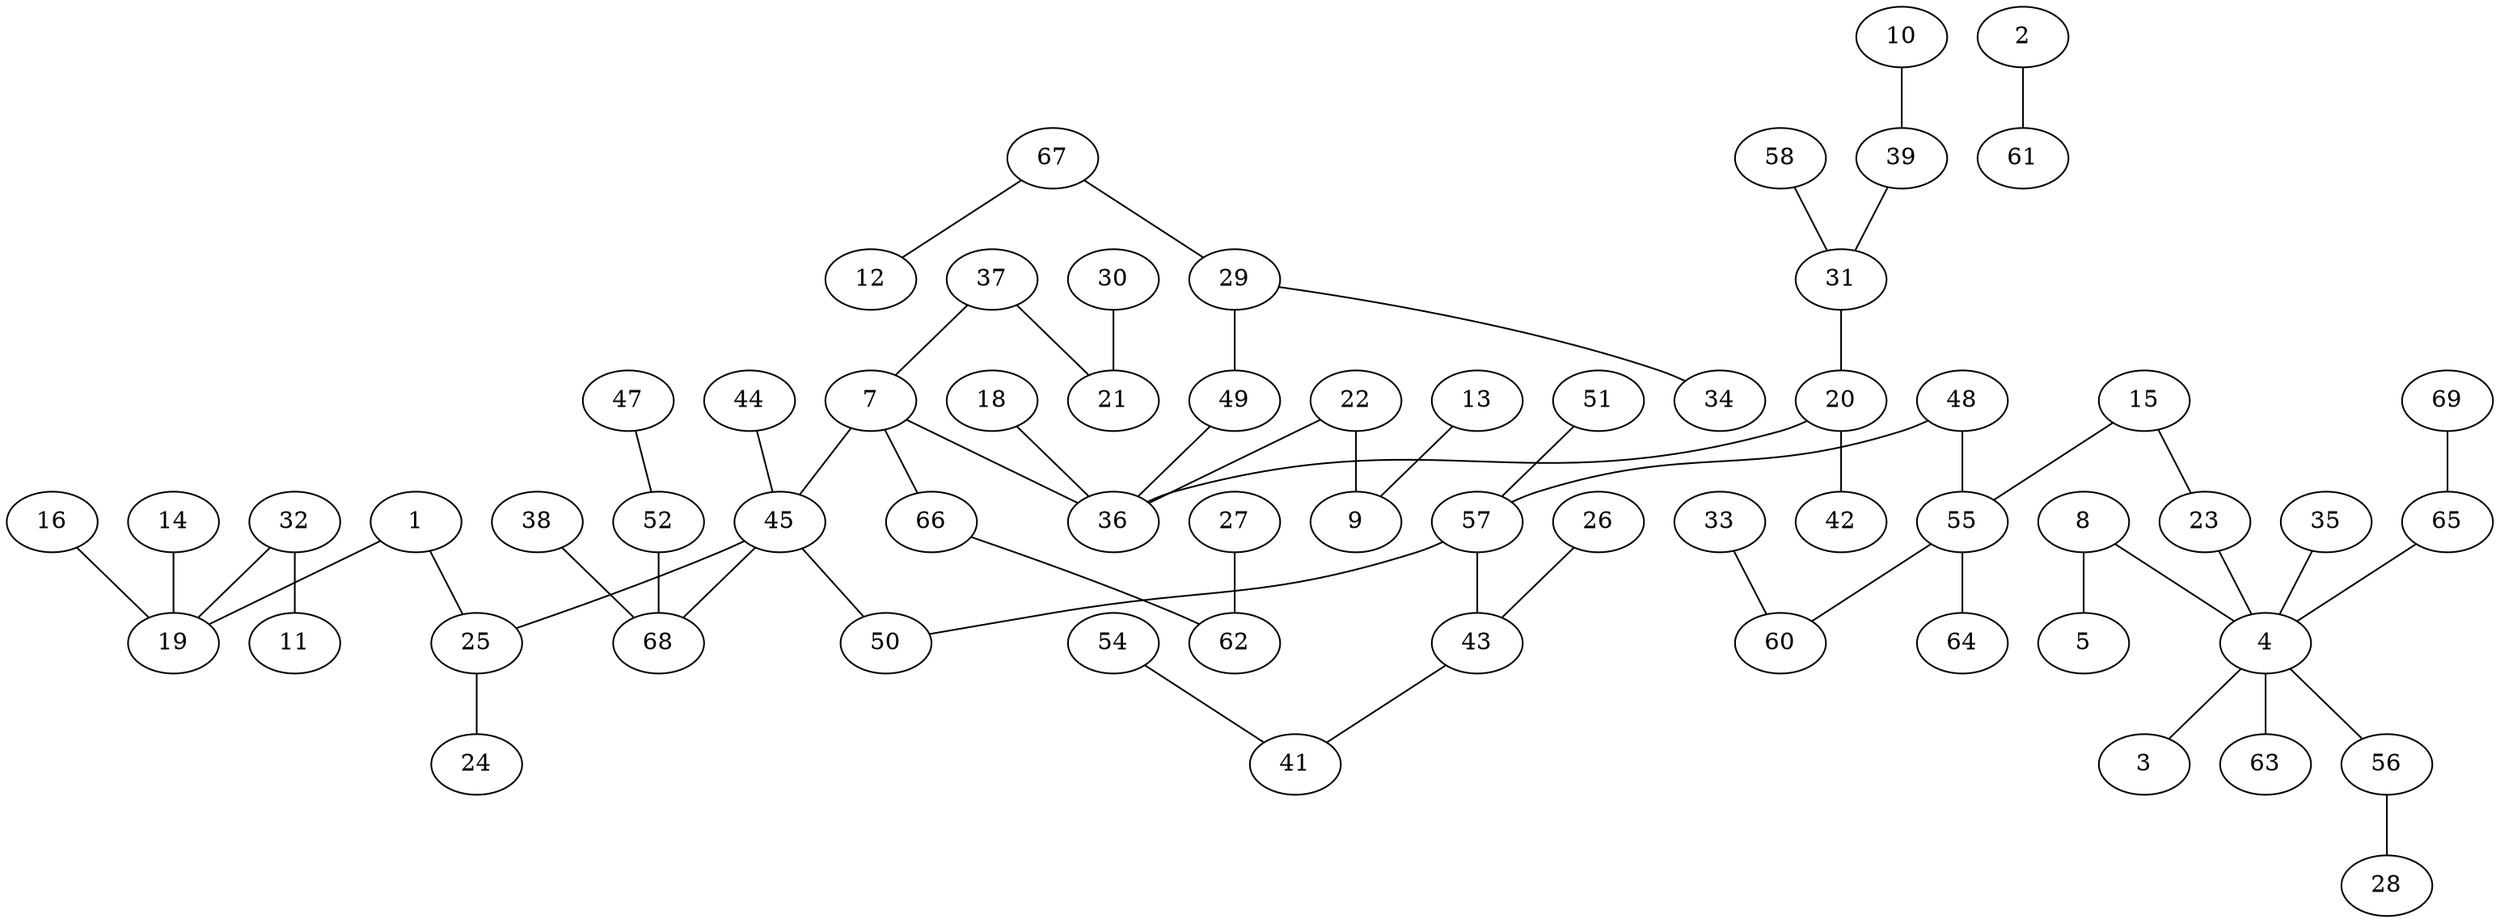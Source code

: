graph{
67 -- 29;
8 -- 5;
16 -- 19;
67 -- 12;
54 -- 41;
47 -- 52;
1 -- 25;
37 -- 7;
65 -- 4;
56 -- 28;
22 -- 36;
58 -- 31;
25 -- 24;
23 -- 4;
45 -- 25;
29 -- 49;
2 -- 61;
38 -- 68;
20 -- 42;
32 -- 11;
43 -- 41;
33 -- 60;
48 -- 55;
26 -- 43;
66 -- 62;
27 -- 62;
7 -- 36;
69 -- 65;
57 -- 50;
51 -- 57;
20 -- 36;
44 -- 45;
45 -- 68;
52 -- 68;
45 -- 50;
31 -- 20;
7 -- 45;
55 -- 60;
18 -- 36;
10 -- 39;
14 -- 19;
55 -- 64;
8 -- 4;
49 -- 36;
37 -- 21;
39 -- 31;
4 -- 3;
57 -- 43;
4 -- 56;
1 -- 19;
15 -- 23;
7 -- 66;
32 -- 19;
29 -- 34;
48 -- 57;
15 -- 55;
30 -- 21;
4 -- 63;
13 -- 9;
22 -- 9;
35 -- 4;
}
